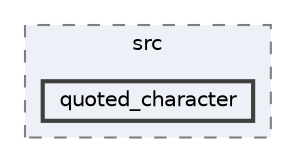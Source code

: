 digraph "env/lib/python3.12/site-packages/numpy/f2py/tests/src/quoted_character"
{
 // LATEX_PDF_SIZE
  bgcolor="transparent";
  edge [fontname=Helvetica,fontsize=10,labelfontname=Helvetica,labelfontsize=10];
  node [fontname=Helvetica,fontsize=10,shape=box,height=0.2,width=0.4];
  compound=true
  subgraph clusterdir_7ce1ec0de770245b549e74d5a587d6dd {
    graph [ bgcolor="#edf0f7", pencolor="grey50", label="src", fontname=Helvetica,fontsize=10 style="filled,dashed", URL="dir_7ce1ec0de770245b549e74d5a587d6dd.html",tooltip=""]
  dir_31c1b2ac93c34a7d2139d834f8ea3be0 [label="quoted_character", fillcolor="#edf0f7", color="grey25", style="filled,bold", URL="dir_31c1b2ac93c34a7d2139d834f8ea3be0.html",tooltip=""];
  }
}

